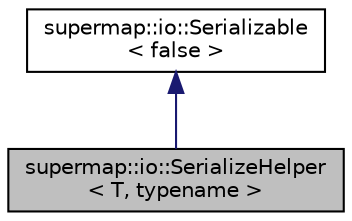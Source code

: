 digraph "supermap::io::SerializeHelper&lt; T, typename &gt;"
{
 // LATEX_PDF_SIZE
  edge [fontname="Helvetica",fontsize="10",labelfontname="Helvetica",labelfontsize="10"];
  node [fontname="Helvetica",fontsize="10",shape=record];
  Node1 [label="supermap::io::SerializeHelper\l\< T, typename \>",height=0.2,width=0.4,color="black", fillcolor="grey75", style="filled", fontcolor="black",tooltip="Container for serialize function. Must be declared for any type that wants to be serialized."];
  Node2 -> Node1 [dir="back",color="midnightblue",fontsize="10",style="solid",fontname="Helvetica"];
  Node2 [label="supermap::io::Serializable\l\< false \>",height=0.2,width=0.4,color="black", fillcolor="white", style="filled",URL="$structsupermap_1_1io_1_1Serializable.html",tooltip=" "];
}
